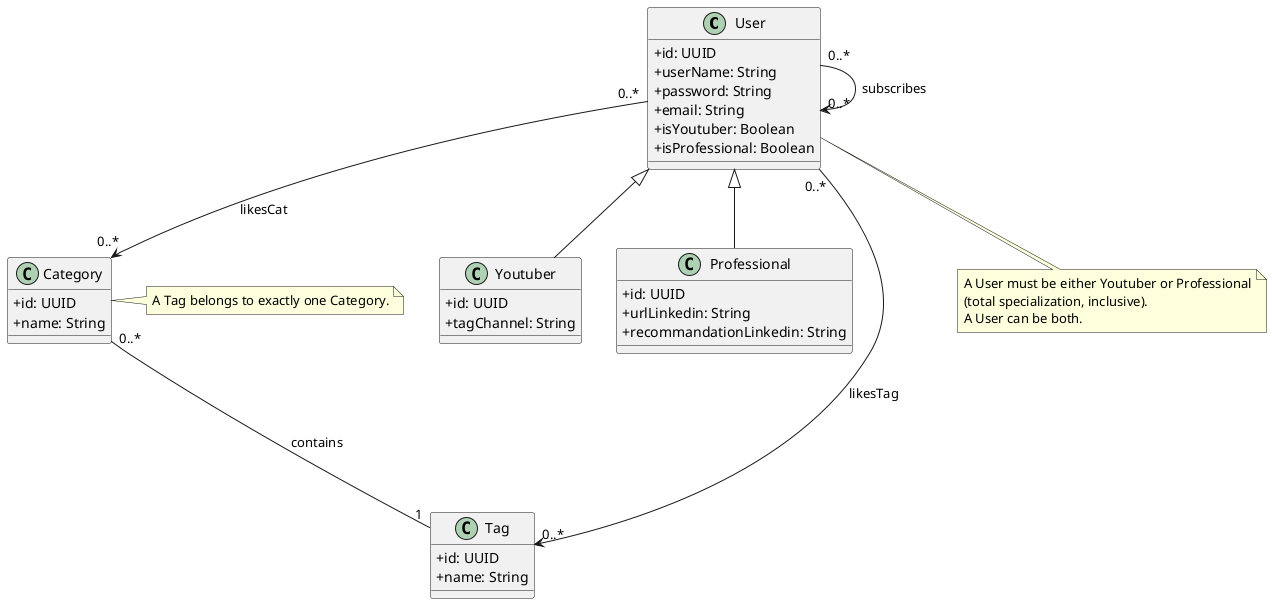 @startuml Diagramme UML Youlink
skinparam classAttributeIconSize 0

' ==== Classes principales ====
class User {
  +id: UUID
  +userName: String
  +password: String
  +email: String
  +isYoutuber: Boolean
  +isProfessional: Boolean
}

class Youtuber {
  +id: UUID
  +tagChannel: String
}

class Professional {
  +id: UUID
  +urlLinkedin: String
  +recommandationLinkedin: String
}

class Category {
  +id: UUID
  +name: String
}

class Tag {
  +id: UUID
  +name: String
}

' ==== Associations ====

' Subscription (user follows another user)
User "0..*" --> "0..*" User : subscribes

' Likes on Category
User "0..*" --> "0..*" Category : likesCat

' Likes on Tag
User "0..*" --> "0..*" Tag : likesTag

' Category contains Tag
Category "0..*" --- "1" Tag : contains

' ==== Héritage ====
User <|-- Youtuber
User <|-- Professional

' ==== Notes ====
note bottom of User
  A User must be either Youtuber or Professional
  (total specialization, inclusive).
  A User can be both.
end note

note right of Category
  A Tag belongs to exactly one Category.
end note

@enduml